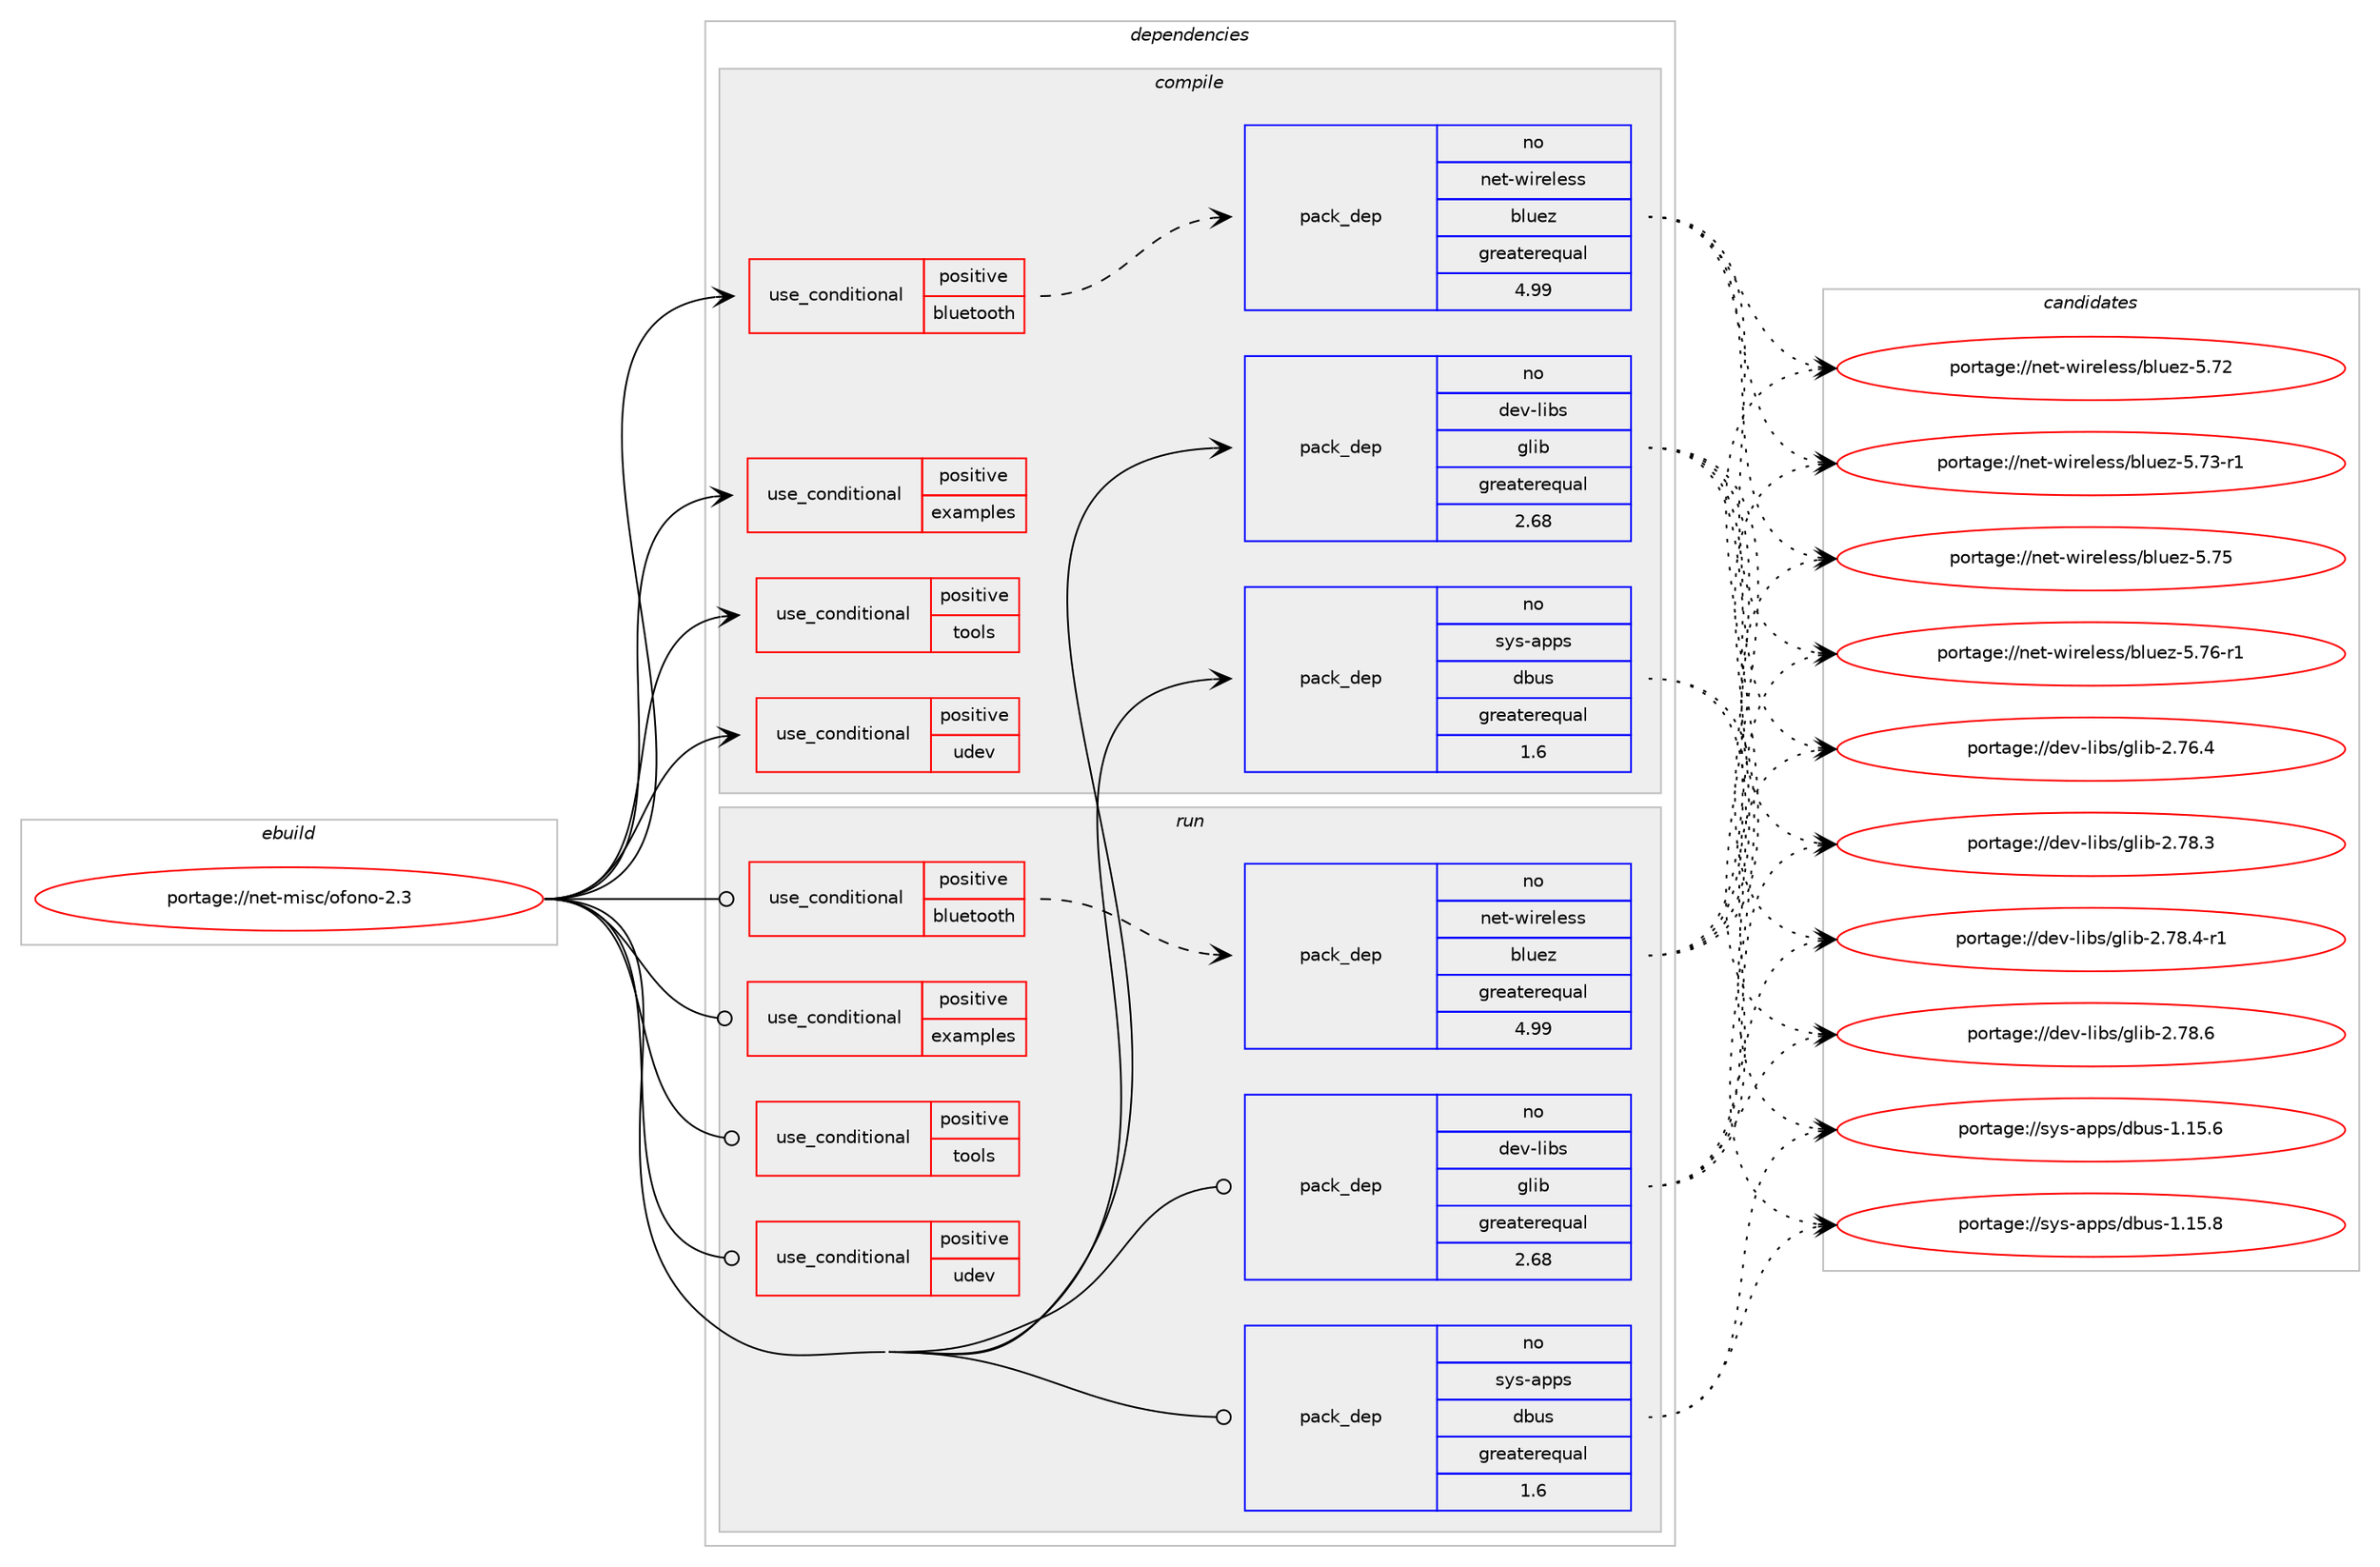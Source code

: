 digraph prolog {

# *************
# Graph options
# *************

newrank=true;
concentrate=true;
compound=true;
graph [rankdir=LR,fontname=Helvetica,fontsize=10,ranksep=1.5];#, ranksep=2.5, nodesep=0.2];
edge  [arrowhead=vee];
node  [fontname=Helvetica,fontsize=10];

# **********
# The ebuild
# **********

subgraph cluster_leftcol {
color=gray;
rank=same;
label=<<i>ebuild</i>>;
id [label="portage://net-misc/ofono-2.3", color=red, width=4, href="../net-misc/ofono-2.3.svg"];
}

# ****************
# The dependencies
# ****************

subgraph cluster_midcol {
color=gray;
label=<<i>dependencies</i>>;
subgraph cluster_compile {
fillcolor="#eeeeee";
style=filled;
label=<<i>compile</i>>;
subgraph cond392 {
dependency685 [label=<<TABLE BORDER="0" CELLBORDER="1" CELLSPACING="0" CELLPADDING="4"><TR><TD ROWSPAN="3" CELLPADDING="10">use_conditional</TD></TR><TR><TD>positive</TD></TR><TR><TD>bluetooth</TD></TR></TABLE>>, shape=none, color=red];
subgraph pack278 {
dependency686 [label=<<TABLE BORDER="0" CELLBORDER="1" CELLSPACING="0" CELLPADDING="4" WIDTH="220"><TR><TD ROWSPAN="6" CELLPADDING="30">pack_dep</TD></TR><TR><TD WIDTH="110">no</TD></TR><TR><TD>net-wireless</TD></TR><TR><TD>bluez</TD></TR><TR><TD>greaterequal</TD></TR><TR><TD>4.99</TD></TR></TABLE>>, shape=none, color=blue];
}
dependency685:e -> dependency686:w [weight=20,style="dashed",arrowhead="vee"];
}
id:e -> dependency685:w [weight=20,style="solid",arrowhead="vee"];
subgraph cond393 {
dependency687 [label=<<TABLE BORDER="0" CELLBORDER="1" CELLSPACING="0" CELLPADDING="4"><TR><TD ROWSPAN="3" CELLPADDING="10">use_conditional</TD></TR><TR><TD>positive</TD></TR><TR><TD>examples</TD></TR></TABLE>>, shape=none, color=red];
# *** BEGIN UNKNOWN DEPENDENCY TYPE (TODO) ***
# dependency687 -> package_dependency(portage://net-misc/ofono-2.3,install,no,dev-python,dbus-python,none,[,,],[],[])
# *** END UNKNOWN DEPENDENCY TYPE (TODO) ***

}
id:e -> dependency687:w [weight=20,style="solid",arrowhead="vee"];
subgraph cond394 {
dependency688 [label=<<TABLE BORDER="0" CELLBORDER="1" CELLSPACING="0" CELLPADDING="4"><TR><TD ROWSPAN="3" CELLPADDING="10">use_conditional</TD></TR><TR><TD>positive</TD></TR><TR><TD>tools</TD></TR></TABLE>>, shape=none, color=red];
# *** BEGIN UNKNOWN DEPENDENCY TYPE (TODO) ***
# dependency688 -> package_dependency(portage://net-misc/ofono-2.3,install,no,virtual,libusb,none,[,,],[slot(1)],[])
# *** END UNKNOWN DEPENDENCY TYPE (TODO) ***

}
id:e -> dependency688:w [weight=20,style="solid",arrowhead="vee"];
subgraph cond395 {
dependency689 [label=<<TABLE BORDER="0" CELLBORDER="1" CELLSPACING="0" CELLPADDING="4"><TR><TD ROWSPAN="3" CELLPADDING="10">use_conditional</TD></TR><TR><TD>positive</TD></TR><TR><TD>udev</TD></TR></TABLE>>, shape=none, color=red];
# *** BEGIN UNKNOWN DEPENDENCY TYPE (TODO) ***
# dependency689 -> package_dependency(portage://net-misc/ofono-2.3,install,no,virtual,udev,none,[,,],[],[])
# *** END UNKNOWN DEPENDENCY TYPE (TODO) ***

}
id:e -> dependency689:w [weight=20,style="solid",arrowhead="vee"];
subgraph pack279 {
dependency690 [label=<<TABLE BORDER="0" CELLBORDER="1" CELLSPACING="0" CELLPADDING="4" WIDTH="220"><TR><TD ROWSPAN="6" CELLPADDING="30">pack_dep</TD></TR><TR><TD WIDTH="110">no</TD></TR><TR><TD>dev-libs</TD></TR><TR><TD>glib</TD></TR><TR><TD>greaterequal</TD></TR><TR><TD>2.68</TD></TR></TABLE>>, shape=none, color=blue];
}
id:e -> dependency690:w [weight=20,style="solid",arrowhead="vee"];
# *** BEGIN UNKNOWN DEPENDENCY TYPE (TODO) ***
# id -> package_dependency(portage://net-misc/ofono-2.3,install,no,net-misc,mobile-broadband-provider-info,none,[,,],[],[])
# *** END UNKNOWN DEPENDENCY TYPE (TODO) ***

subgraph pack280 {
dependency691 [label=<<TABLE BORDER="0" CELLBORDER="1" CELLSPACING="0" CELLPADDING="4" WIDTH="220"><TR><TD ROWSPAN="6" CELLPADDING="30">pack_dep</TD></TR><TR><TD WIDTH="110">no</TD></TR><TR><TD>sys-apps</TD></TR><TR><TD>dbus</TD></TR><TR><TD>greaterequal</TD></TR><TR><TD>1.6</TD></TR></TABLE>>, shape=none, color=blue];
}
id:e -> dependency691:w [weight=20,style="solid",arrowhead="vee"];
}
subgraph cluster_compileandrun {
fillcolor="#eeeeee";
style=filled;
label=<<i>compile and run</i>>;
}
subgraph cluster_run {
fillcolor="#eeeeee";
style=filled;
label=<<i>run</i>>;
subgraph cond396 {
dependency692 [label=<<TABLE BORDER="0" CELLBORDER="1" CELLSPACING="0" CELLPADDING="4"><TR><TD ROWSPAN="3" CELLPADDING="10">use_conditional</TD></TR><TR><TD>positive</TD></TR><TR><TD>bluetooth</TD></TR></TABLE>>, shape=none, color=red];
subgraph pack281 {
dependency693 [label=<<TABLE BORDER="0" CELLBORDER="1" CELLSPACING="0" CELLPADDING="4" WIDTH="220"><TR><TD ROWSPAN="6" CELLPADDING="30">pack_dep</TD></TR><TR><TD WIDTH="110">no</TD></TR><TR><TD>net-wireless</TD></TR><TR><TD>bluez</TD></TR><TR><TD>greaterequal</TD></TR><TR><TD>4.99</TD></TR></TABLE>>, shape=none, color=blue];
}
dependency692:e -> dependency693:w [weight=20,style="dashed",arrowhead="vee"];
}
id:e -> dependency692:w [weight=20,style="solid",arrowhead="odot"];
subgraph cond397 {
dependency694 [label=<<TABLE BORDER="0" CELLBORDER="1" CELLSPACING="0" CELLPADDING="4"><TR><TD ROWSPAN="3" CELLPADDING="10">use_conditional</TD></TR><TR><TD>positive</TD></TR><TR><TD>examples</TD></TR></TABLE>>, shape=none, color=red];
# *** BEGIN UNKNOWN DEPENDENCY TYPE (TODO) ***
# dependency694 -> package_dependency(portage://net-misc/ofono-2.3,run,no,dev-python,dbus-python,none,[,,],[],[])
# *** END UNKNOWN DEPENDENCY TYPE (TODO) ***

}
id:e -> dependency694:w [weight=20,style="solid",arrowhead="odot"];
subgraph cond398 {
dependency695 [label=<<TABLE BORDER="0" CELLBORDER="1" CELLSPACING="0" CELLPADDING="4"><TR><TD ROWSPAN="3" CELLPADDING="10">use_conditional</TD></TR><TR><TD>positive</TD></TR><TR><TD>tools</TD></TR></TABLE>>, shape=none, color=red];
# *** BEGIN UNKNOWN DEPENDENCY TYPE (TODO) ***
# dependency695 -> package_dependency(portage://net-misc/ofono-2.3,run,no,virtual,libusb,none,[,,],[slot(1)],[])
# *** END UNKNOWN DEPENDENCY TYPE (TODO) ***

}
id:e -> dependency695:w [weight=20,style="solid",arrowhead="odot"];
subgraph cond399 {
dependency696 [label=<<TABLE BORDER="0" CELLBORDER="1" CELLSPACING="0" CELLPADDING="4"><TR><TD ROWSPAN="3" CELLPADDING="10">use_conditional</TD></TR><TR><TD>positive</TD></TR><TR><TD>udev</TD></TR></TABLE>>, shape=none, color=red];
# *** BEGIN UNKNOWN DEPENDENCY TYPE (TODO) ***
# dependency696 -> package_dependency(portage://net-misc/ofono-2.3,run,no,virtual,udev,none,[,,],[],[])
# *** END UNKNOWN DEPENDENCY TYPE (TODO) ***

}
id:e -> dependency696:w [weight=20,style="solid",arrowhead="odot"];
subgraph pack282 {
dependency697 [label=<<TABLE BORDER="0" CELLBORDER="1" CELLSPACING="0" CELLPADDING="4" WIDTH="220"><TR><TD ROWSPAN="6" CELLPADDING="30">pack_dep</TD></TR><TR><TD WIDTH="110">no</TD></TR><TR><TD>dev-libs</TD></TR><TR><TD>glib</TD></TR><TR><TD>greaterequal</TD></TR><TR><TD>2.68</TD></TR></TABLE>>, shape=none, color=blue];
}
id:e -> dependency697:w [weight=20,style="solid",arrowhead="odot"];
# *** BEGIN UNKNOWN DEPENDENCY TYPE (TODO) ***
# id -> package_dependency(portage://net-misc/ofono-2.3,run,no,net-misc,mobile-broadband-provider-info,none,[,,],[],[])
# *** END UNKNOWN DEPENDENCY TYPE (TODO) ***

subgraph pack283 {
dependency698 [label=<<TABLE BORDER="0" CELLBORDER="1" CELLSPACING="0" CELLPADDING="4" WIDTH="220"><TR><TD ROWSPAN="6" CELLPADDING="30">pack_dep</TD></TR><TR><TD WIDTH="110">no</TD></TR><TR><TD>sys-apps</TD></TR><TR><TD>dbus</TD></TR><TR><TD>greaterequal</TD></TR><TR><TD>1.6</TD></TR></TABLE>>, shape=none, color=blue];
}
id:e -> dependency698:w [weight=20,style="solid",arrowhead="odot"];
}
}

# **************
# The candidates
# **************

subgraph cluster_choices {
rank=same;
color=gray;
label=<<i>candidates</i>>;

subgraph choice278 {
color=black;
nodesep=1;
choice1101011164511910511410110810111511547981081171011224553465550 [label="portage://net-wireless/bluez-5.72", color=red, width=4,href="../net-wireless/bluez-5.72.svg"];
choice11010111645119105114101108101115115479810811710112245534655514511449 [label="portage://net-wireless/bluez-5.73-r1", color=red, width=4,href="../net-wireless/bluez-5.73-r1.svg"];
choice1101011164511910511410110810111511547981081171011224553465553 [label="portage://net-wireless/bluez-5.75", color=red, width=4,href="../net-wireless/bluez-5.75.svg"];
choice11010111645119105114101108101115115479810811710112245534655544511449 [label="portage://net-wireless/bluez-5.76-r1", color=red, width=4,href="../net-wireless/bluez-5.76-r1.svg"];
dependency686:e -> choice1101011164511910511410110810111511547981081171011224553465550:w [style=dotted,weight="100"];
dependency686:e -> choice11010111645119105114101108101115115479810811710112245534655514511449:w [style=dotted,weight="100"];
dependency686:e -> choice1101011164511910511410110810111511547981081171011224553465553:w [style=dotted,weight="100"];
dependency686:e -> choice11010111645119105114101108101115115479810811710112245534655544511449:w [style=dotted,weight="100"];
}
subgraph choice279 {
color=black;
nodesep=1;
choice1001011184510810598115471031081059845504655544652 [label="portage://dev-libs/glib-2.76.4", color=red, width=4,href="../dev-libs/glib-2.76.4.svg"];
choice1001011184510810598115471031081059845504655564651 [label="portage://dev-libs/glib-2.78.3", color=red, width=4,href="../dev-libs/glib-2.78.3.svg"];
choice10010111845108105981154710310810598455046555646524511449 [label="portage://dev-libs/glib-2.78.4-r1", color=red, width=4,href="../dev-libs/glib-2.78.4-r1.svg"];
choice1001011184510810598115471031081059845504655564654 [label="portage://dev-libs/glib-2.78.6", color=red, width=4,href="../dev-libs/glib-2.78.6.svg"];
dependency690:e -> choice1001011184510810598115471031081059845504655544652:w [style=dotted,weight="100"];
dependency690:e -> choice1001011184510810598115471031081059845504655564651:w [style=dotted,weight="100"];
dependency690:e -> choice10010111845108105981154710310810598455046555646524511449:w [style=dotted,weight="100"];
dependency690:e -> choice1001011184510810598115471031081059845504655564654:w [style=dotted,weight="100"];
}
subgraph choice280 {
color=black;
nodesep=1;
choice1151211154597112112115471009811711545494649534654 [label="portage://sys-apps/dbus-1.15.6", color=red, width=4,href="../sys-apps/dbus-1.15.6.svg"];
choice1151211154597112112115471009811711545494649534656 [label="portage://sys-apps/dbus-1.15.8", color=red, width=4,href="../sys-apps/dbus-1.15.8.svg"];
dependency691:e -> choice1151211154597112112115471009811711545494649534654:w [style=dotted,weight="100"];
dependency691:e -> choice1151211154597112112115471009811711545494649534656:w [style=dotted,weight="100"];
}
subgraph choice281 {
color=black;
nodesep=1;
choice1101011164511910511410110810111511547981081171011224553465550 [label="portage://net-wireless/bluez-5.72", color=red, width=4,href="../net-wireless/bluez-5.72.svg"];
choice11010111645119105114101108101115115479810811710112245534655514511449 [label="portage://net-wireless/bluez-5.73-r1", color=red, width=4,href="../net-wireless/bluez-5.73-r1.svg"];
choice1101011164511910511410110810111511547981081171011224553465553 [label="portage://net-wireless/bluez-5.75", color=red, width=4,href="../net-wireless/bluez-5.75.svg"];
choice11010111645119105114101108101115115479810811710112245534655544511449 [label="portage://net-wireless/bluez-5.76-r1", color=red, width=4,href="../net-wireless/bluez-5.76-r1.svg"];
dependency693:e -> choice1101011164511910511410110810111511547981081171011224553465550:w [style=dotted,weight="100"];
dependency693:e -> choice11010111645119105114101108101115115479810811710112245534655514511449:w [style=dotted,weight="100"];
dependency693:e -> choice1101011164511910511410110810111511547981081171011224553465553:w [style=dotted,weight="100"];
dependency693:e -> choice11010111645119105114101108101115115479810811710112245534655544511449:w [style=dotted,weight="100"];
}
subgraph choice282 {
color=black;
nodesep=1;
choice1001011184510810598115471031081059845504655544652 [label="portage://dev-libs/glib-2.76.4", color=red, width=4,href="../dev-libs/glib-2.76.4.svg"];
choice1001011184510810598115471031081059845504655564651 [label="portage://dev-libs/glib-2.78.3", color=red, width=4,href="../dev-libs/glib-2.78.3.svg"];
choice10010111845108105981154710310810598455046555646524511449 [label="portage://dev-libs/glib-2.78.4-r1", color=red, width=4,href="../dev-libs/glib-2.78.4-r1.svg"];
choice1001011184510810598115471031081059845504655564654 [label="portage://dev-libs/glib-2.78.6", color=red, width=4,href="../dev-libs/glib-2.78.6.svg"];
dependency697:e -> choice1001011184510810598115471031081059845504655544652:w [style=dotted,weight="100"];
dependency697:e -> choice1001011184510810598115471031081059845504655564651:w [style=dotted,weight="100"];
dependency697:e -> choice10010111845108105981154710310810598455046555646524511449:w [style=dotted,weight="100"];
dependency697:e -> choice1001011184510810598115471031081059845504655564654:w [style=dotted,weight="100"];
}
subgraph choice283 {
color=black;
nodesep=1;
choice1151211154597112112115471009811711545494649534654 [label="portage://sys-apps/dbus-1.15.6", color=red, width=4,href="../sys-apps/dbus-1.15.6.svg"];
choice1151211154597112112115471009811711545494649534656 [label="portage://sys-apps/dbus-1.15.8", color=red, width=4,href="../sys-apps/dbus-1.15.8.svg"];
dependency698:e -> choice1151211154597112112115471009811711545494649534654:w [style=dotted,weight="100"];
dependency698:e -> choice1151211154597112112115471009811711545494649534656:w [style=dotted,weight="100"];
}
}

}
